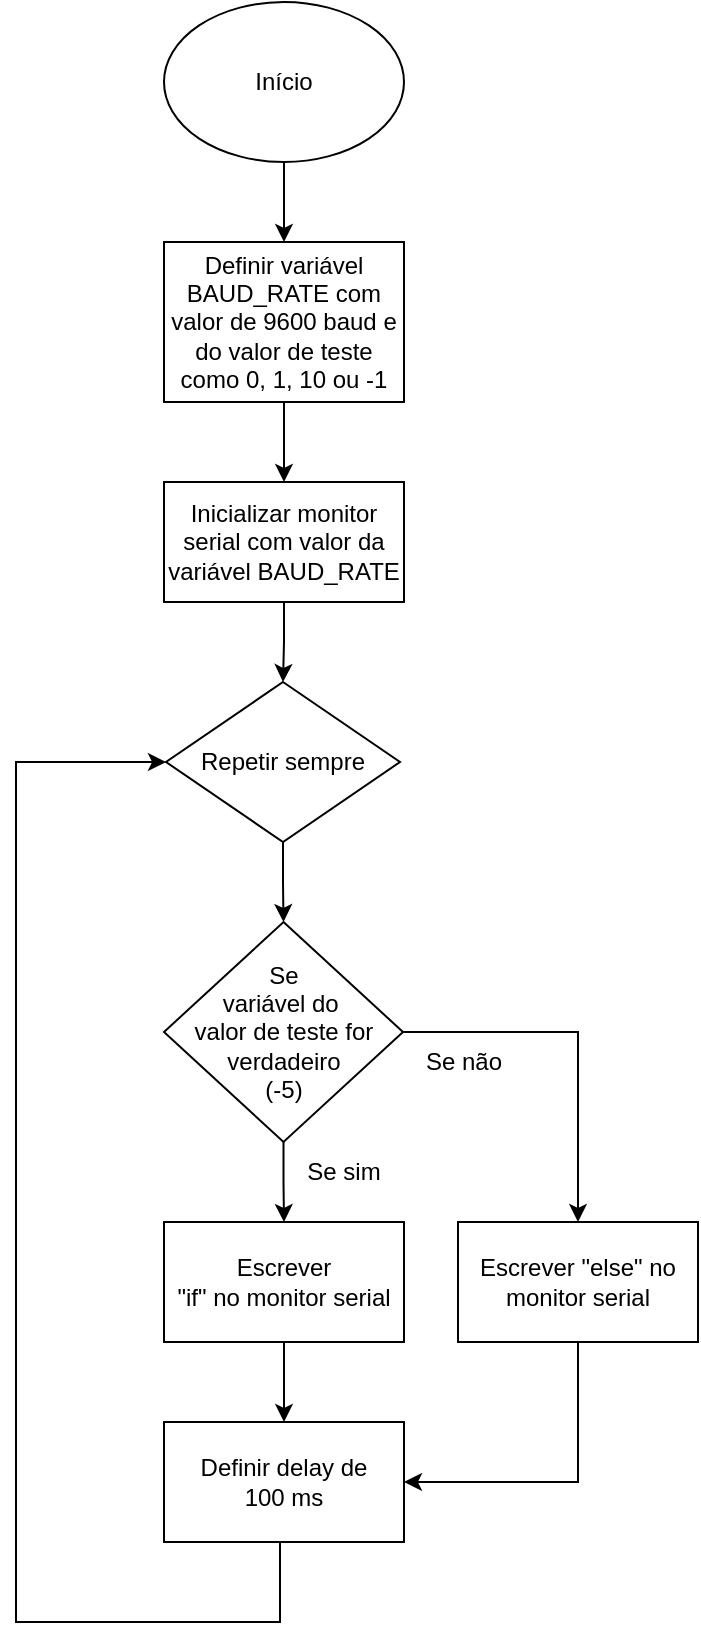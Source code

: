 <mxfile version="28.2.5">
  <diagram name="Página-1" id="2inrTYP_aldYuKU34dbg">
    <mxGraphModel dx="1213" dy="828" grid="1" gridSize="10" guides="1" tooltips="1" connect="1" arrows="1" fold="1" page="1" pageScale="1" pageWidth="827" pageHeight="1169" math="0" shadow="0">
      <root>
        <mxCell id="0" />
        <mxCell id="1" parent="0" />
        <mxCell id="N26n01IHEz5tErYwX3xt-5" style="edgeStyle=orthogonalEdgeStyle;rounded=0;orthogonalLoop=1;jettySize=auto;html=1;entryX=0.5;entryY=0;entryDx=0;entryDy=0;" parent="1" source="a_Pjl2reFtKb62zF3UzW-1" target="N26n01IHEz5tErYwX3xt-3" edge="1">
          <mxGeometry relative="1" as="geometry" />
        </mxCell>
        <mxCell id="a_Pjl2reFtKb62zF3UzW-1" value="Início" style="ellipse;whiteSpace=wrap;html=1;" parent="1" vertex="1">
          <mxGeometry x="354" y="40" width="120" height="80" as="geometry" />
        </mxCell>
        <mxCell id="N26n01IHEz5tErYwX3xt-2" style="edgeStyle=orthogonalEdgeStyle;rounded=0;orthogonalLoop=1;jettySize=auto;html=1;entryX=0.5;entryY=0;entryDx=0;entryDy=0;" parent="1" source="a_Pjl2reFtKb62zF3UzW-4" target="a_Pjl2reFtKb62zF3UzW-7" edge="1">
          <mxGeometry relative="1" as="geometry">
            <mxPoint x="414" y="380" as="targetPoint" />
          </mxGeometry>
        </mxCell>
        <mxCell id="a_Pjl2reFtKb62zF3UzW-4" value="Inicializar monitor serial com valor da variável BAUD_RATE" style="rounded=0;whiteSpace=wrap;html=1;" parent="1" vertex="1">
          <mxGeometry x="354" y="280" width="120" height="60" as="geometry" />
        </mxCell>
        <mxCell id="N26n01IHEz5tErYwX3xt-10" style="edgeStyle=orthogonalEdgeStyle;rounded=0;orthogonalLoop=1;jettySize=auto;html=1;entryX=0.5;entryY=0;entryDx=0;entryDy=0;" parent="1" source="a_Pjl2reFtKb62zF3UzW-7" target="a_Pjl2reFtKb62zF3UzW-9" edge="1">
          <mxGeometry relative="1" as="geometry" />
        </mxCell>
        <mxCell id="a_Pjl2reFtKb62zF3UzW-7" value="Repetir sempre" style="rhombus;whiteSpace=wrap;html=1;" parent="1" vertex="1">
          <mxGeometry x="355" y="380" width="117" height="80" as="geometry" />
        </mxCell>
        <mxCell id="a_Pjl2reFtKb62zF3UzW-18" style="edgeStyle=orthogonalEdgeStyle;rounded=0;orthogonalLoop=1;jettySize=auto;html=1;entryX=0.5;entryY=0;entryDx=0;entryDy=0;" parent="1" source="a_Pjl2reFtKb62zF3UzW-9" target="a_Pjl2reFtKb62zF3UzW-15" edge="1">
          <mxGeometry relative="1" as="geometry">
            <mxPoint x="414" y="720" as="targetPoint" />
          </mxGeometry>
        </mxCell>
        <mxCell id="a_Pjl2reFtKb62zF3UzW-20" style="edgeStyle=orthogonalEdgeStyle;rounded=0;orthogonalLoop=1;jettySize=auto;html=1;entryX=0.5;entryY=0;entryDx=0;entryDy=0;" parent="1" source="a_Pjl2reFtKb62zF3UzW-9" target="a_Pjl2reFtKb62zF3UzW-17" edge="1">
          <mxGeometry relative="1" as="geometry">
            <mxPoint x="560" y="720" as="targetPoint" />
          </mxGeometry>
        </mxCell>
        <mxCell id="a_Pjl2reFtKb62zF3UzW-9" value="Se&lt;div&gt;variável&amp;nbsp;&lt;span style=&quot;background-color: transparent; color: light-dark(rgb(0, 0, 0), rgb(255, 255, 255));&quot;&gt;do&amp;nbsp;&lt;/span&gt;&lt;/div&gt;&lt;div&gt;&lt;span style=&quot;background-color: transparent; color: light-dark(rgb(0, 0, 0), rgb(255, 255, 255));&quot;&gt;valor de teste for verdadeiro&lt;/span&gt;&lt;div&gt;(-5)&lt;/div&gt;&lt;/div&gt;" style="rhombus;whiteSpace=wrap;html=1;" parent="1" vertex="1">
          <mxGeometry x="354" y="500" width="119.5" height="110" as="geometry" />
        </mxCell>
        <mxCell id="a_Pjl2reFtKb62zF3UzW-22" style="edgeStyle=orthogonalEdgeStyle;rounded=0;orthogonalLoop=1;jettySize=auto;html=1;entryX=0;entryY=0.5;entryDx=0;entryDy=0;exitX=0.5;exitY=1;exitDx=0;exitDy=0;" parent="1" source="otuZY_AYLzR0uywKyyOZ-1" target="a_Pjl2reFtKb62zF3UzW-7" edge="1">
          <mxGeometry relative="1" as="geometry">
            <Array as="points">
              <mxPoint x="412" y="810" />
              <mxPoint x="412" y="850" />
              <mxPoint x="280" y="850" />
              <mxPoint x="280" y="420" />
            </Array>
          </mxGeometry>
        </mxCell>
        <mxCell id="otuZY_AYLzR0uywKyyOZ-2" style="edgeStyle=orthogonalEdgeStyle;rounded=0;orthogonalLoop=1;jettySize=auto;html=1;entryX=0.5;entryY=0;entryDx=0;entryDy=0;" parent="1" source="a_Pjl2reFtKb62zF3UzW-15" target="otuZY_AYLzR0uywKyyOZ-1" edge="1">
          <mxGeometry relative="1" as="geometry" />
        </mxCell>
        <mxCell id="a_Pjl2reFtKb62zF3UzW-15" value="Escrever&lt;div&gt;&quot;if&quot; no monitor serial&lt;/div&gt;" style="rounded=0;whiteSpace=wrap;html=1;" parent="1" vertex="1">
          <mxGeometry x="354" y="650" width="120" height="60" as="geometry" />
        </mxCell>
        <mxCell id="otuZY_AYLzR0uywKyyOZ-3" style="edgeStyle=orthogonalEdgeStyle;rounded=0;orthogonalLoop=1;jettySize=auto;html=1;entryX=1;entryY=0.5;entryDx=0;entryDy=0;" parent="1" source="a_Pjl2reFtKb62zF3UzW-17" target="otuZY_AYLzR0uywKyyOZ-1" edge="1">
          <mxGeometry relative="1" as="geometry">
            <Array as="points">
              <mxPoint x="561" y="780" />
            </Array>
          </mxGeometry>
        </mxCell>
        <mxCell id="a_Pjl2reFtKb62zF3UzW-17" value="Escrever &quot;else&quot; no monitor serial" style="rounded=0;whiteSpace=wrap;html=1;" parent="1" vertex="1">
          <mxGeometry x="501" y="650" width="120" height="60" as="geometry" />
        </mxCell>
        <mxCell id="eaZN8xogIiC5b4wc-B9Z-1" value="Se sim" style="text;html=1;align=center;verticalAlign=middle;whiteSpace=wrap;rounded=0;" parent="1" vertex="1">
          <mxGeometry x="414" y="610" width="60" height="30" as="geometry" />
        </mxCell>
        <mxCell id="eaZN8xogIiC5b4wc-B9Z-2" value="Se não" style="text;html=1;align=center;verticalAlign=middle;whiteSpace=wrap;rounded=0;" parent="1" vertex="1">
          <mxGeometry x="473.5" y="555" width="60" height="30" as="geometry" />
        </mxCell>
        <mxCell id="otuZY_AYLzR0uywKyyOZ-1" value="Definir delay de&lt;div&gt;100 ms&lt;/div&gt;" style="rounded=0;whiteSpace=wrap;html=1;" parent="1" vertex="1">
          <mxGeometry x="354" y="750" width="120" height="60" as="geometry" />
        </mxCell>
        <mxCell id="N26n01IHEz5tErYwX3xt-6" style="edgeStyle=orthogonalEdgeStyle;rounded=0;orthogonalLoop=1;jettySize=auto;html=1;entryX=0.5;entryY=0;entryDx=0;entryDy=0;" parent="1" source="N26n01IHEz5tErYwX3xt-3" target="a_Pjl2reFtKb62zF3UzW-4" edge="1">
          <mxGeometry relative="1" as="geometry" />
        </mxCell>
        <mxCell id="N26n01IHEz5tErYwX3xt-3" value="Definir variável BAUD_RATE com valor de 9600 baud e do valor de teste como 0, 1, 10 ou -1" style="rounded=0;whiteSpace=wrap;html=1;" parent="1" vertex="1">
          <mxGeometry x="354" y="160" width="120" height="80" as="geometry" />
        </mxCell>
      </root>
    </mxGraphModel>
  </diagram>
</mxfile>
